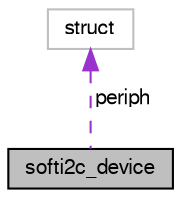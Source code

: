 digraph "softi2c_device"
{
  edge [fontname="FreeSans",fontsize="10",labelfontname="FreeSans",labelfontsize="10"];
  node [fontname="FreeSans",fontsize="10",shape=record];
  Node1 [label="softi2c_device",height=0.2,width=0.4,color="black", fillcolor="grey75", style="filled", fontcolor="black"];
  Node2 -> Node1 [dir="back",color="darkorchid3",fontsize="10",style="dashed",label=" periph" ,fontname="FreeSans"];
  Node2 [label="struct",height=0.2,width=0.4,color="grey75", fillcolor="white", style="filled"];
}
